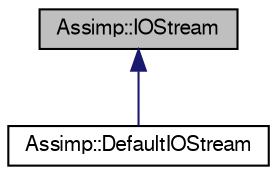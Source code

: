 digraph G
{
  bgcolor="transparent";
  edge [fontname="FreeSans",fontsize=10,labelfontname="FreeSans",labelfontsize=10];
  node [fontname="FreeSans",fontsize=10,shape=record];
  Node1 [label="Assimp::IOStream",height=0.2,width=0.4,color="black", fillcolor="grey75", style="filled" fontcolor="black"];
  Node1 -> Node2 [dir=back,color="midnightblue",fontsize=10,style="solid"];
  Node2 [label="Assimp::DefaultIOStream",height=0.2,width=0.4,color="black",URL="$class_assimp_1_1_default_i_o_stream.html",tooltip="Default IO implementation, use standard IO operations."];
}
